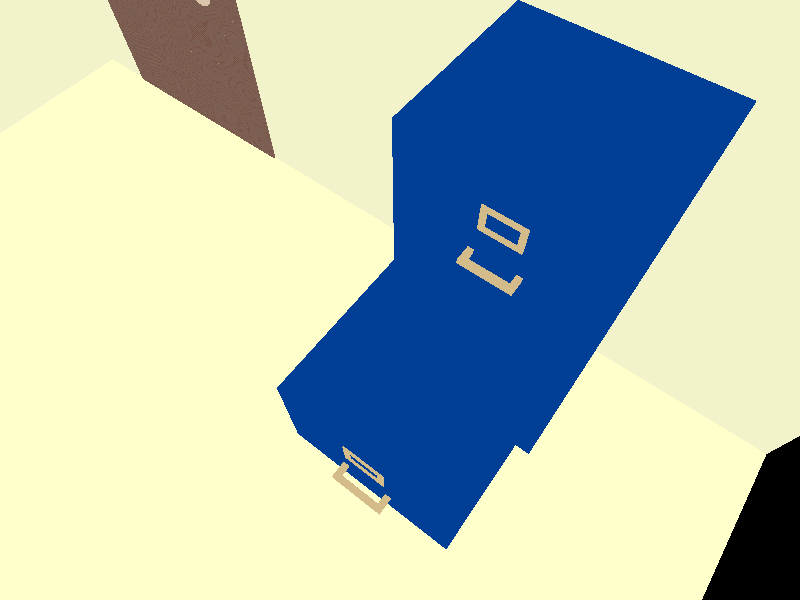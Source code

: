 //--global--------------------------
//--includes------------------------

#include "woods.inc"
#include "metals.inc"

//--declares------------------------

//mode
#declare bEdit = true;
/**********************
 * image:
 * 1 - main design
 * 2 - cabinet
 * 3 - moved cabinet
 * 4 - air duct
 * 5 - open cabinet
 **********************/
#declare img = 5;

//textures
#if (bEdit)
  #declare Wall = pigment {
                    colour rgb <.9,.9,.6>
                  };
  #declare Floor = pigment {
                     colour rgb <1,1,.6>
                   };
  #declare Cabinet = texture {
                       pigment {
                         colour rgb <0,.05,.3>
                       }
                       finish {
                        reflection .09
                       }
                     };
  #declare Fixings = T_Brass_4B;
  #declare Door = T_Wood2;
  #declare Doorknob = T_Brass_5A;
  #declare Duct = texture {
                    pigment {
                      colour rgb <.2,.2,.2>
                    }
                    finish {
                      reflection .1
                    }
                  };
  #declare Desk = T_Wood24;
#else
  #declare Wall = pigment {
                    colour rgb <1,0,0>
                  };
  #declare Floor = pigment {
                     colour rgb <0,1,0>
                   };
  #declare Cabinet = pigment {
                       colour rgb <0,0,1>
                     };
  #declare Fixings = pigment {
                       colour rgb <1,1,0>
                     };
  #declare Door = pigment {
                    colour rgb <1,0,1>
                  };
  #declare Doorknob = pigment {
                        colour rgb <0,1,1>
                      };
  #declare Duct = pigment {
                    colour rgb <1,.5,0>
                  };
  #declare Desk = pigment {
                    colour rgb <1,0,.5>
                  }
#end

//--objects-------------------------

//walls
box {
  <22,18,20>,
  <-20,-18,22>
  texture {
    Wall
  }
}
difference {
  box {
    <-22,18,-22>,
    <-20,-18,20>
  }
  box {
    <-19,3,0>,
    <-23,7,5>
  }
  texture {
    Wall
  }
}
difference {
  box {
    <-22,-18,-22>,
    <22,-20,22>
  }
  box {
    <0,0,0>,
    <7,14.5,6>
    translate <7,-18.1,14>
  }
  texture {
    Floor
  }
}

//door
box {
  <-17,2,19.9>,
  <-6,-18,20.1>
  texture {
    Door
  }
}
lathe {
  cubic_spline 7
  <-1,0>,
  <0,0>,
  <1,.2>,
  <1,.4>,
  <.4,.6>,
  <.4,1>,
  <.4,1.2>
  texture {
    Doorknob
  }
  rotate <90,0,0>
  scale .6
  translate <-7,-8,18.8>
}

//cabinet
union {
  difference {
    box {
      <0,0,0>,
      <7,14.5,6>
    }
    #declare counter = 0;
    #while (counter < 3)
      box {
        <.5,1,-1>,
        <6.5,5,0.05>
        translate <0,4.5*counter,0>
      }
      #declare counter = counter+1;
    #end
    texture {
      Cabinet
    }
  }
  union {
  #declare counter = 0;
    #while (counter < 3)
      union {
        difference {
          box {
            <2.8,3,0.05>,
            <4.2,4,0>
          }
          box {
            <3,3.2,0.1>,
            <4,3.8,-1>
          }
        }
        difference {
          box {
            <2.6,1.8,.2>,
            <4.4,2,-.5>
          }
          box {
            <2.8,1,.2>,
            <4.2,2.2,-.3>
          }
        }
        translate <0,4.5*counter+.2,0>
        #if ((img=5)&(counter=1))
          translate <0,0,-6.05>
        #end
      }
      #declare counter = counter+1;
    #end
    texture {
      Fixings
    }
  }
  #if ((img=3)|(img=5))
    translate <7,-18,14>
  #else
    translate <0,-18,14>
  #end
}
//open drawer
union {
  difference {
    box {
      <.5,1,-6>,
      <6.5,5,0.05>
    }
    box {
      <.6,1.1,-5.9>,
      <6.4,5.1,-0.05>
    }
    texture {
      Cabinet
    }
  }
  translate <0,4.5,0>
  translate <7,-18,14>
  #if (!(img=5))
    no_image
    no_shadow
    no_reflection
  #end
}

//duct
#declare counter = 0;
#while(counter < 30)
  union {
    difference {
      box {
        <-20,3,0>,
        <-26,7,5>
      }
      box {
        <-19,3.1,0.1>,
        <-27,6.9,4.9>
      }
    }
    difference {
      box {
        <-25.9,3,0>,
        <-26,7,5>
      }
      box {
        <-25,3.2,0.2>,
        <-26.1,6.8,4.8>
      }
    }
    texture {
      Duct
    }
    translate <-6*counter,0,0>
  }
  #declare counter = counter+1;
#end

//desk
union {
  //legs
  box {
    <0,-18,0>,
    <1,-8,1>
  }
  box {
    <17,-18,0>,
    <18,-8,1>
  }
  box {
    <0,-18,8>,
    <1,-8,9>
  }
  box {
    <17,-18,8>,
    <18,-8,9>
  }
  //panels
  box {
    <0,-16,0.2>,
    <18,-8,1>
  }
  box {
    <17,-14,9>,
    <17.8,-8,0>
  }
  box {
    <-1.5,-8,-1.5>,
    <19.5,-7.5,10.5>
  }
  texture {
    Desk
  }
  translate <-5,0,-5>  
  #if((img=2)|(img=3)|(img=5))
    no_image
  #end
}
  

//--lights--------------------------

// create a regular point light source
light_source {
  0*x                  // light's position (translated below)
  color rgb <1,1,1>    // light's color
  translate <0,5,0>
}

//--camera--------------------------

// perspective (default) camera
camera {
  #switch(img)
    #case (1) 
      location  <22,22,-26>
      look_at   <0.0, 0, 0.0>
    #break
    #case (2) 
      location  <3,-10,-3>
      look_at   <3,-10,10>
    #break
    #case (3) 
      location  <3,-10,-3>
      look_at   <3,-10,10>
    #break
    #case (4) 
      location  <-14,4,1.5>
      look_at   <-20,5,2.5>
    #break
    #case (5) 
      location  <14,7,5>
      look_at   <8,-10,13> 
    #break
  #end
  right     x*image_width/image_height
}
